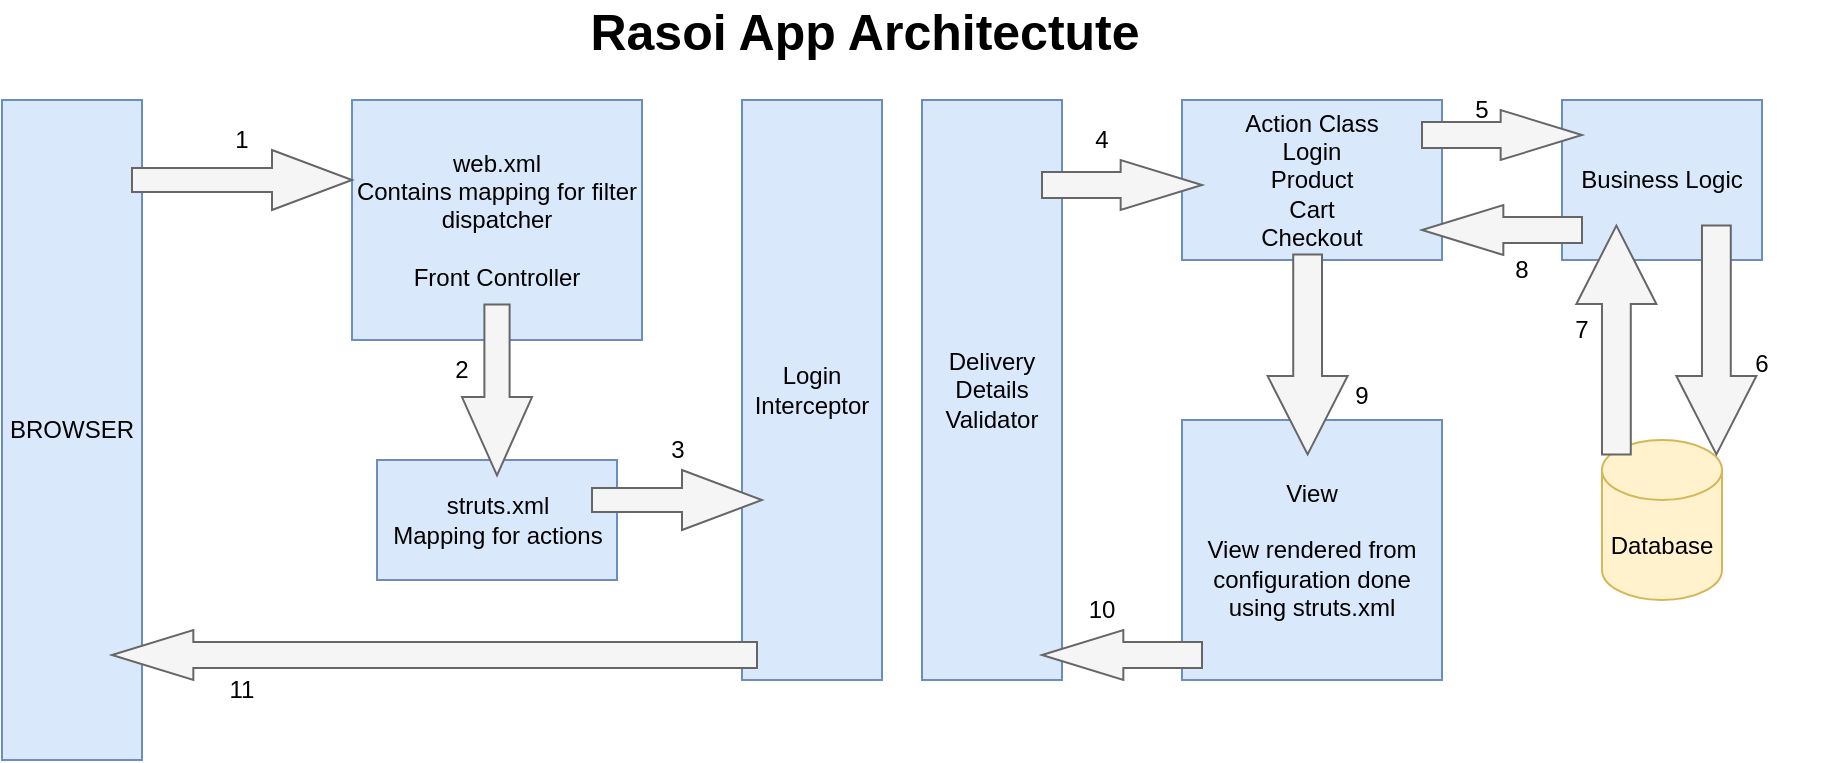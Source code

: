 <mxfile version="20.6.0" type="github">
  <diagram id="z0ya35YSPWm66a1Vf7va" name="Page-1">
    <mxGraphModel dx="920" dy="541" grid="1" gridSize="10" guides="1" tooltips="1" connect="1" arrows="1" fold="1" page="1" pageScale="1" pageWidth="850" pageHeight="1100" math="0" shadow="0">
      <root>
        <mxCell id="0" />
        <mxCell id="1" parent="0" />
        <mxCell id="s-DO9MGkJQSgjMUte1Xr-1" value="BROWSER" style="rounded=0;whiteSpace=wrap;html=1;fillColor=#dae8fc;strokeColor=#6c8ebf;" vertex="1" parent="1">
          <mxGeometry x="130" y="80" width="70" height="330" as="geometry" />
        </mxCell>
        <mxCell id="s-DO9MGkJQSgjMUte1Xr-2" value="web.xml&lt;br&gt;Contains mapping for filter dispatcher&lt;br&gt;&lt;br&gt;Front Controller" style="rounded=0;whiteSpace=wrap;html=1;fillColor=#dae8fc;strokeColor=#6c8ebf;" vertex="1" parent="1">
          <mxGeometry x="305" y="80" width="145" height="120" as="geometry" />
        </mxCell>
        <mxCell id="s-DO9MGkJQSgjMUte1Xr-4" value="struts.xml&lt;br&gt;Mapping for actions" style="rounded=0;whiteSpace=wrap;html=1;fillColor=#dae8fc;strokeColor=#6c8ebf;" vertex="1" parent="1">
          <mxGeometry x="317.5" y="260" width="120" height="60" as="geometry" />
        </mxCell>
        <mxCell id="s-DO9MGkJQSgjMUte1Xr-8" value="Login Interceptor" style="rounded=0;whiteSpace=wrap;html=1;fillColor=#dae8fc;strokeColor=#6c8ebf;" vertex="1" parent="1">
          <mxGeometry x="500" y="80" width="70" height="290" as="geometry" />
        </mxCell>
        <mxCell id="s-DO9MGkJQSgjMUte1Xr-9" value="Delivery Details Validator" style="rounded=0;whiteSpace=wrap;html=1;fillColor=#dae8fc;strokeColor=#6c8ebf;" vertex="1" parent="1">
          <mxGeometry x="590" y="80" width="70" height="290" as="geometry" />
        </mxCell>
        <mxCell id="s-DO9MGkJQSgjMUte1Xr-10" value="Action Class&lt;br&gt;Login&lt;br&gt;Product&lt;br&gt;Cart&lt;br&gt;Checkout" style="rounded=0;whiteSpace=wrap;html=1;fillColor=#dae8fc;strokeColor=#6c8ebf;" vertex="1" parent="1">
          <mxGeometry x="720" y="80" width="130" height="80" as="geometry" />
        </mxCell>
        <mxCell id="s-DO9MGkJQSgjMUte1Xr-11" value="View&lt;br&gt;&lt;br&gt;View rendered from configuration done using struts.xml" style="rounded=0;whiteSpace=wrap;html=1;fillColor=#dae8fc;strokeColor=#6c8ebf;" vertex="1" parent="1">
          <mxGeometry x="720" y="240" width="130" height="130" as="geometry" />
        </mxCell>
        <mxCell id="s-DO9MGkJQSgjMUte1Xr-12" value="Business Logic" style="rounded=0;whiteSpace=wrap;html=1;fillColor=#dae8fc;strokeColor=#6c8ebf;" vertex="1" parent="1">
          <mxGeometry x="910" y="80" width="100" height="80" as="geometry" />
        </mxCell>
        <mxCell id="s-DO9MGkJQSgjMUte1Xr-13" value="Database" style="shape=cylinder3;whiteSpace=wrap;html=1;boundedLbl=1;backgroundOutline=1;size=15;fillColor=#fff2cc;strokeColor=#d6b656;" vertex="1" parent="1">
          <mxGeometry x="930" y="250" width="60" height="80" as="geometry" />
        </mxCell>
        <mxCell id="s-DO9MGkJQSgjMUte1Xr-14" value="" style="html=1;shadow=0;dashed=0;align=center;verticalAlign=middle;shape=mxgraph.arrows2.arrow;dy=0.6;dx=40;notch=0;fillColor=#f5f5f5;strokeColor=#666666;fontColor=#333333;" vertex="1" parent="1">
          <mxGeometry x="195" y="105" width="110" height="30" as="geometry" />
        </mxCell>
        <mxCell id="s-DO9MGkJQSgjMUte1Xr-15" value="" style="html=1;shadow=0;dashed=0;align=center;verticalAlign=middle;shape=mxgraph.arrows2.arrow;dy=0.6;dx=40;notch=0;fillColor=#f5f5f5;strokeColor=#666666;fontColor=#333333;" vertex="1" parent="1">
          <mxGeometry x="425" y="265" width="85" height="30" as="geometry" />
        </mxCell>
        <mxCell id="s-DO9MGkJQSgjMUte1Xr-16" value="" style="html=1;shadow=0;dashed=0;align=center;verticalAlign=middle;shape=mxgraph.arrows2.arrow;dy=0.48;dx=40.67;notch=0;fillColor=#f5f5f5;strokeColor=#666666;fontColor=#333333;" vertex="1" parent="1">
          <mxGeometry x="650" y="110" width="80" height="25" as="geometry" />
        </mxCell>
        <mxCell id="s-DO9MGkJQSgjMUte1Xr-17" value="" style="html=1;shadow=0;dashed=0;align=center;verticalAlign=middle;shape=mxgraph.arrows2.arrow;dy=0.48;dx=40.67;notch=0;fillColor=#f5f5f5;strokeColor=#666666;fontColor=#333333;" vertex="1" parent="1">
          <mxGeometry x="840" y="85" width="80" height="25" as="geometry" />
        </mxCell>
        <mxCell id="s-DO9MGkJQSgjMUte1Xr-18" value="" style="html=1;shadow=0;dashed=0;align=center;verticalAlign=middle;shape=mxgraph.arrows2.arrow;dy=0.64;dx=39.17;notch=0;rotation=90;fillColor=#f5f5f5;strokeColor=#666666;fontColor=#333333;" vertex="1" parent="1">
          <mxGeometry x="930" y="180" width="114.38" height="40" as="geometry" />
        </mxCell>
        <mxCell id="s-DO9MGkJQSgjMUte1Xr-19" value="" style="html=1;shadow=0;dashed=0;align=center;verticalAlign=middle;shape=mxgraph.arrows2.arrow;dy=0.64;dx=39.17;notch=0;rotation=-90;fillColor=#f5f5f5;strokeColor=#666666;fontColor=#333333;" vertex="1" parent="1">
          <mxGeometry x="880" y="180" width="114.38" height="40" as="geometry" />
        </mxCell>
        <mxCell id="s-DO9MGkJQSgjMUte1Xr-20" value="" style="html=1;shadow=0;dashed=0;align=center;verticalAlign=middle;shape=mxgraph.arrows2.arrow;dy=0.48;dx=40.67;notch=0;rotation=-180;fillColor=#f5f5f5;strokeColor=#666666;fontColor=#333333;" vertex="1" parent="1">
          <mxGeometry x="840" y="132.5" width="80" height="25" as="geometry" />
        </mxCell>
        <mxCell id="s-DO9MGkJQSgjMUte1Xr-21" value="" style="html=1;shadow=0;dashed=0;align=center;verticalAlign=middle;shape=mxgraph.arrows2.arrow;dy=0.64;dx=39.17;notch=0;rotation=90;fillColor=#f5f5f5;strokeColor=#666666;fontColor=#333333;" vertex="1" parent="1">
          <mxGeometry x="732.81" y="187.19" width="100" height="40" as="geometry" />
        </mxCell>
        <mxCell id="s-DO9MGkJQSgjMUte1Xr-22" value="" style="html=1;shadow=0;dashed=0;align=center;verticalAlign=middle;shape=mxgraph.arrows2.arrow;dy=0.48;dx=40.67;notch=0;rotation=-180;fillColor=#f5f5f5;strokeColor=#666666;fontColor=#333333;" vertex="1" parent="1">
          <mxGeometry x="650" y="345" width="80" height="25" as="geometry" />
        </mxCell>
        <mxCell id="s-DO9MGkJQSgjMUte1Xr-23" value="" style="html=1;shadow=0;dashed=0;align=center;verticalAlign=middle;shape=mxgraph.arrows2.arrow;dy=0.48;dx=40.67;notch=0;rotation=-180;fillColor=#f5f5f5;strokeColor=#666666;fontColor=#333333;" vertex="1" parent="1">
          <mxGeometry x="185" y="345" width="322.5" height="25" as="geometry" />
        </mxCell>
        <mxCell id="s-DO9MGkJQSgjMUte1Xr-26" value="" style="html=1;shadow=0;dashed=0;align=center;verticalAlign=middle;shape=mxgraph.arrows2.arrow;dy=0.64;dx=39.17;notch=0;rotation=90;fillColor=#f5f5f5;strokeColor=#666666;fontColor=#333333;" vertex="1" parent="1">
          <mxGeometry x="334.81" y="207.5" width="85.38" height="35" as="geometry" />
        </mxCell>
        <mxCell id="s-DO9MGkJQSgjMUte1Xr-27" value="1" style="text;html=1;strokeColor=none;fillColor=none;align=center;verticalAlign=middle;whiteSpace=wrap;rounded=0;" vertex="1" parent="1">
          <mxGeometry x="220" y="85" width="60" height="30" as="geometry" />
        </mxCell>
        <mxCell id="s-DO9MGkJQSgjMUte1Xr-28" value="2" style="text;html=1;strokeColor=none;fillColor=none;align=center;verticalAlign=middle;whiteSpace=wrap;rounded=0;" vertex="1" parent="1">
          <mxGeometry x="330" y="200" width="60" height="30" as="geometry" />
        </mxCell>
        <mxCell id="s-DO9MGkJQSgjMUte1Xr-29" value="3" style="text;html=1;strokeColor=none;fillColor=none;align=center;verticalAlign=middle;whiteSpace=wrap;rounded=0;" vertex="1" parent="1">
          <mxGeometry x="437.5" y="240" width="60" height="30" as="geometry" />
        </mxCell>
        <mxCell id="s-DO9MGkJQSgjMUte1Xr-30" value="11" style="text;html=1;strokeColor=none;fillColor=none;align=center;verticalAlign=middle;whiteSpace=wrap;rounded=0;" vertex="1" parent="1">
          <mxGeometry x="220" y="360" width="60" height="30" as="geometry" />
        </mxCell>
        <mxCell id="s-DO9MGkJQSgjMUte1Xr-31" value="4" style="text;html=1;strokeColor=none;fillColor=none;align=center;verticalAlign=middle;whiteSpace=wrap;rounded=0;" vertex="1" parent="1">
          <mxGeometry x="650" y="85" width="60" height="30" as="geometry" />
        </mxCell>
        <mxCell id="s-DO9MGkJQSgjMUte1Xr-32" value="5" style="text;html=1;strokeColor=none;fillColor=none;align=center;verticalAlign=middle;whiteSpace=wrap;rounded=0;" vertex="1" parent="1">
          <mxGeometry x="840" y="70" width="60" height="30" as="geometry" />
        </mxCell>
        <mxCell id="s-DO9MGkJQSgjMUte1Xr-33" value="8" style="text;html=1;strokeColor=none;fillColor=none;align=center;verticalAlign=middle;whiteSpace=wrap;rounded=0;" vertex="1" parent="1">
          <mxGeometry x="860" y="150" width="60" height="30" as="geometry" />
        </mxCell>
        <mxCell id="s-DO9MGkJQSgjMUte1Xr-34" value="6" style="text;html=1;strokeColor=none;fillColor=none;align=center;verticalAlign=middle;whiteSpace=wrap;rounded=0;" vertex="1" parent="1">
          <mxGeometry x="980" y="197.19" width="60" height="30" as="geometry" />
        </mxCell>
        <mxCell id="s-DO9MGkJQSgjMUte1Xr-35" value="7" style="text;html=1;strokeColor=none;fillColor=none;align=center;verticalAlign=middle;whiteSpace=wrap;rounded=0;" vertex="1" parent="1">
          <mxGeometry x="890" y="180" width="60" height="30" as="geometry" />
        </mxCell>
        <mxCell id="s-DO9MGkJQSgjMUte1Xr-36" value="9" style="text;html=1;strokeColor=none;fillColor=none;align=center;verticalAlign=middle;whiteSpace=wrap;rounded=0;" vertex="1" parent="1">
          <mxGeometry x="780" y="212.5" width="60" height="30" as="geometry" />
        </mxCell>
        <mxCell id="s-DO9MGkJQSgjMUte1Xr-37" value="10" style="text;html=1;strokeColor=none;fillColor=none;align=center;verticalAlign=middle;whiteSpace=wrap;rounded=0;" vertex="1" parent="1">
          <mxGeometry x="650" y="320" width="60" height="30" as="geometry" />
        </mxCell>
        <mxCell id="s-DO9MGkJQSgjMUte1Xr-38" value="&lt;b&gt;&lt;font style=&quot;font-size: 25px;&quot;&gt;Rasoi App Architectute&lt;/font&gt;&lt;/b&gt;" style="text;html=1;strokeColor=none;fillColor=none;align=center;verticalAlign=middle;whiteSpace=wrap;rounded=0;" vertex="1" parent="1">
          <mxGeometry x="380" y="30" width="362.5" height="30" as="geometry" />
        </mxCell>
      </root>
    </mxGraphModel>
  </diagram>
</mxfile>
